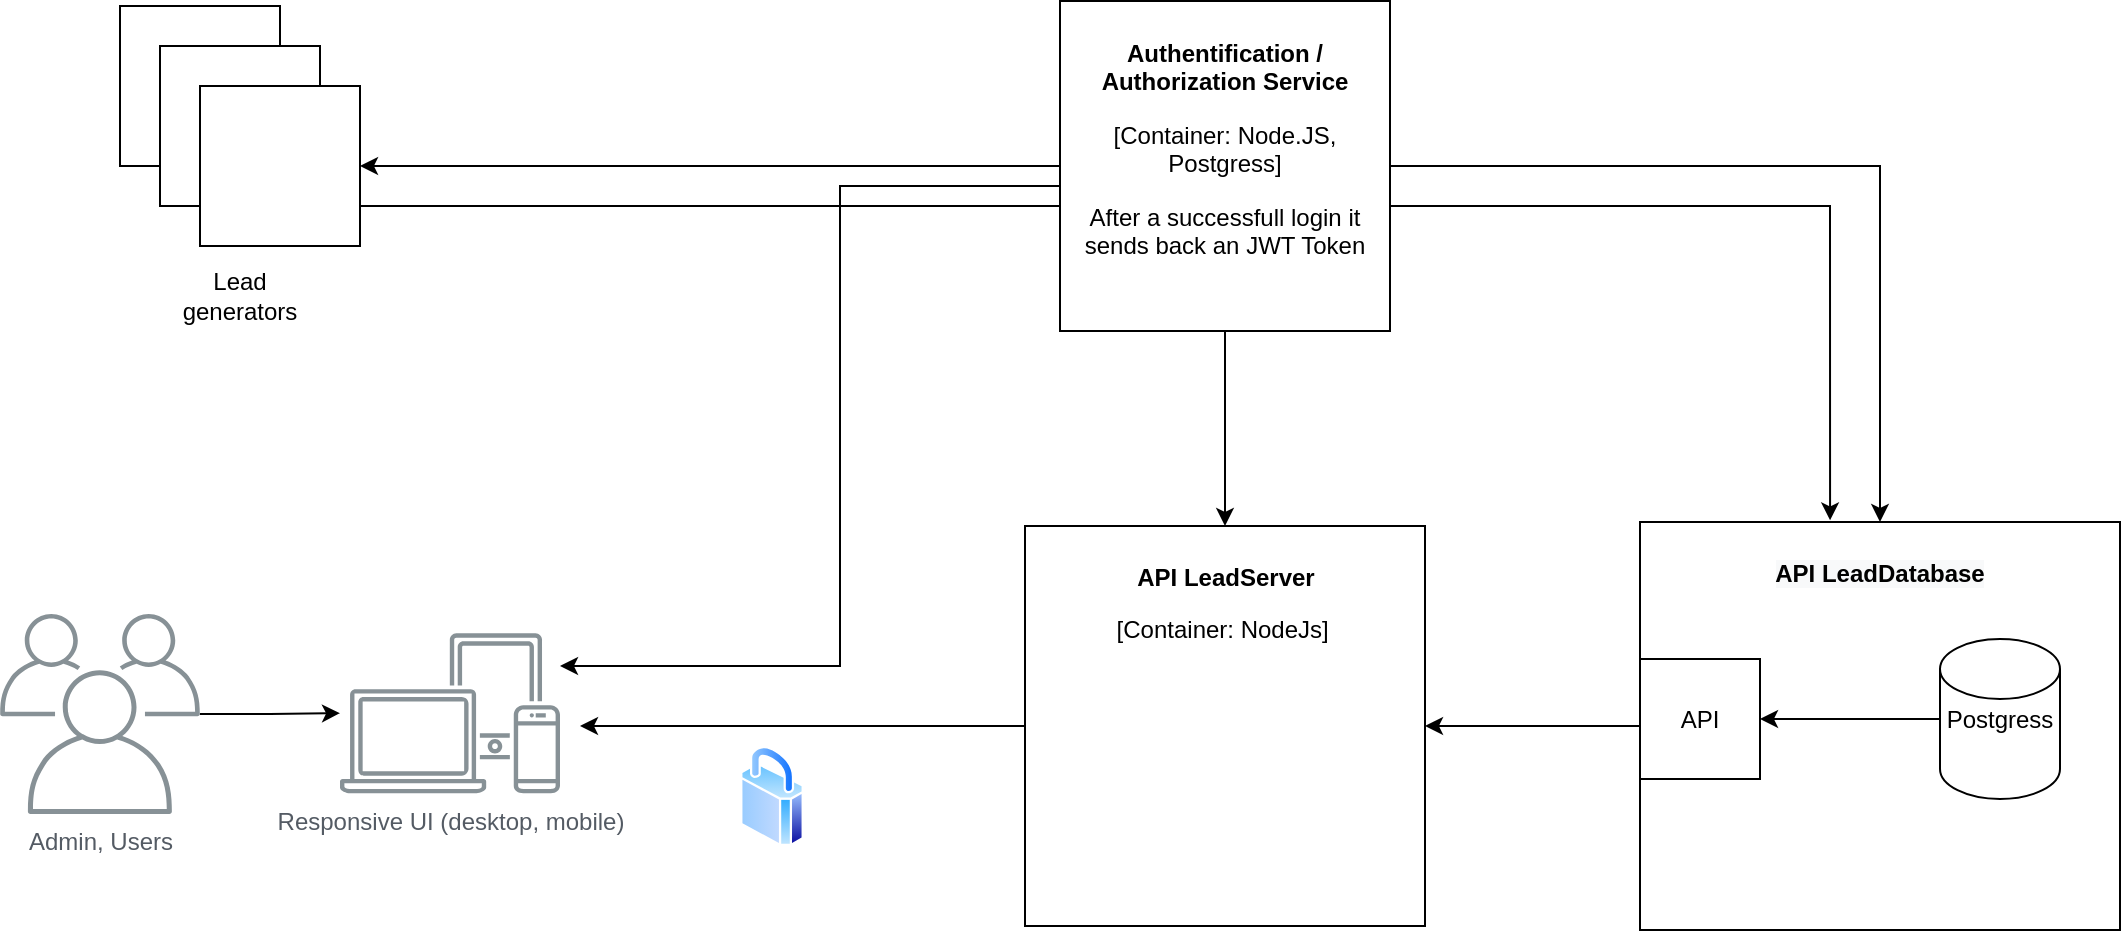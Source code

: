 <mxfile version="13.6.3" type="github">
  <diagram id="Ht1M8jgEwFfnCIfOTk4-" name="Page-1">
    <mxGraphModel dx="1186" dy="764" grid="1" gridSize="10" guides="1" tooltips="1" connect="1" arrows="1" fold="1" page="1" pageScale="1" pageWidth="1169" pageHeight="827" math="0" shadow="0">
      <root>
        <mxCell id="0" />
        <mxCell id="1" parent="0" />
        <mxCell id="2UL43dvejnL108hBSJkL-25" style="edgeStyle=orthogonalEdgeStyle;rounded=0;orthogonalLoop=1;jettySize=auto;html=1;exitX=1;exitY=0.75;exitDx=0;exitDy=0;entryX=0.396;entryY=-0.004;entryDx=0;entryDy=0;entryPerimeter=0;" edge="1" parent="1" source="2UL43dvejnL108hBSJkL-16" target="2UL43dvejnL108hBSJkL-11">
          <mxGeometry relative="1" as="geometry" />
        </mxCell>
        <mxCell id="2UL43dvejnL108hBSJkL-7" value="" style="edgeStyle=orthogonalEdgeStyle;rounded=0;orthogonalLoop=1;jettySize=auto;html=1;" edge="1" parent="1" source="2UL43dvejnL108hBSJkL-3" target="2UL43dvejnL108hBSJkL-5">
          <mxGeometry relative="1" as="geometry" />
        </mxCell>
        <mxCell id="2UL43dvejnL108hBSJkL-3" value="Admin, Users" style="outlineConnect=0;gradientColor=none;fontColor=#545B64;strokeColor=none;fillColor=#879196;dashed=0;verticalLabelPosition=bottom;verticalAlign=top;align=center;html=1;fontSize=12;fontStyle=0;aspect=fixed;shape=mxgraph.aws4.illustration_users;pointerEvents=1" vertex="1" parent="1">
          <mxGeometry x="40" y="474" width="100" height="100" as="geometry" />
        </mxCell>
        <mxCell id="2UL43dvejnL108hBSJkL-5" value="Responsive UI (desktop, mobile)" style="outlineConnect=0;gradientColor=none;fontColor=#545B64;strokeColor=none;fillColor=#879196;dashed=0;verticalLabelPosition=bottom;verticalAlign=top;align=center;html=1;fontSize=12;fontStyle=0;aspect=fixed;shape=mxgraph.aws4.illustration_devices;pointerEvents=1" vertex="1" parent="1">
          <mxGeometry x="210" y="483.5" width="110" height="80.3" as="geometry" />
        </mxCell>
        <mxCell id="2UL43dvejnL108hBSJkL-8" value="" style="aspect=fixed;perimeter=ellipsePerimeter;html=1;align=center;shadow=0;dashed=0;spacingTop=3;image;image=img/lib/active_directory/secure.svg;" vertex="1" parent="1">
          <mxGeometry x="410" y="540" width="32" height="50" as="geometry" />
        </mxCell>
        <mxCell id="2UL43dvejnL108hBSJkL-23" style="edgeStyle=orthogonalEdgeStyle;rounded=0;orthogonalLoop=1;jettySize=auto;html=1;exitX=0;exitY=0.5;exitDx=0;exitDy=0;" edge="1" parent="1" source="2UL43dvejnL108hBSJkL-10">
          <mxGeometry relative="1" as="geometry">
            <mxPoint x="330" y="530" as="targetPoint" />
          </mxGeometry>
        </mxCell>
        <mxCell id="2UL43dvejnL108hBSJkL-10" value="&lt;p&gt;&lt;b&gt;API LeadServer&lt;/b&gt;&lt;/p&gt;&lt;div&gt;[Container: NodeJs]&amp;nbsp;&lt;/div&gt;" style="whiteSpace=wrap;html=1;aspect=fixed;verticalAlign=top;" vertex="1" parent="1">
          <mxGeometry x="552.5" y="430" width="200" height="200" as="geometry" />
        </mxCell>
        <mxCell id="2UL43dvejnL108hBSJkL-27" value="" style="edgeStyle=orthogonalEdgeStyle;rounded=0;orthogonalLoop=1;jettySize=auto;html=1;" edge="1" parent="1" source="2UL43dvejnL108hBSJkL-11" target="2UL43dvejnL108hBSJkL-10">
          <mxGeometry relative="1" as="geometry" />
        </mxCell>
        <mxCell id="2UL43dvejnL108hBSJkL-11" value="&lt;p style=&quot;color: rgb(0 , 0 , 0) ; font-family: &amp;#34;helvetica&amp;#34; ; font-size: 12px ; font-style: normal ; font-weight: 400 ; letter-spacing: normal ; text-align: center ; text-indent: 0px ; text-transform: none ; word-spacing: 0px ; background-color: rgb(248 , 249 , 250)&quot;&gt;&lt;b&gt;API LeadDatabase&lt;/b&gt;&lt;/p&gt;" style="rounded=0;whiteSpace=wrap;html=1;verticalAlign=top;" vertex="1" parent="1">
          <mxGeometry x="860" y="428" width="240" height="204" as="geometry" />
        </mxCell>
        <mxCell id="2UL43dvejnL108hBSJkL-13" value="" style="edgeStyle=orthogonalEdgeStyle;rounded=0;orthogonalLoop=1;jettySize=auto;html=1;" edge="1" parent="1" source="2UL43dvejnL108hBSJkL-12" target="2UL43dvejnL108hBSJkL-10">
          <mxGeometry relative="1" as="geometry" />
        </mxCell>
        <mxCell id="2UL43dvejnL108hBSJkL-18" style="edgeStyle=orthogonalEdgeStyle;rounded=0;orthogonalLoop=1;jettySize=auto;html=1;exitX=0;exitY=0.5;exitDx=0;exitDy=0;entryX=1;entryY=0.5;entryDx=0;entryDy=0;" edge="1" parent="1" source="2UL43dvejnL108hBSJkL-12" target="2UL43dvejnL108hBSJkL-16">
          <mxGeometry relative="1" as="geometry" />
        </mxCell>
        <mxCell id="2UL43dvejnL108hBSJkL-19" style="edgeStyle=orthogonalEdgeStyle;rounded=0;orthogonalLoop=1;jettySize=auto;html=1;exitX=0;exitY=0.5;exitDx=0;exitDy=0;" edge="1" parent="1" source="2UL43dvejnL108hBSJkL-12" target="2UL43dvejnL108hBSJkL-5">
          <mxGeometry relative="1" as="geometry">
            <Array as="points">
              <mxPoint x="570" y="260" />
              <mxPoint x="460" y="260" />
              <mxPoint x="460" y="500" />
            </Array>
          </mxGeometry>
        </mxCell>
        <mxCell id="2UL43dvejnL108hBSJkL-24" style="edgeStyle=orthogonalEdgeStyle;rounded=0;orthogonalLoop=1;jettySize=auto;html=1;exitX=1;exitY=0.5;exitDx=0;exitDy=0;" edge="1" parent="1" source="2UL43dvejnL108hBSJkL-12" target="2UL43dvejnL108hBSJkL-11">
          <mxGeometry relative="1" as="geometry" />
        </mxCell>
        <mxCell id="2UL43dvejnL108hBSJkL-12" value="&lt;p&gt;&lt;b&gt;Authentification / Authorization Service&lt;/b&gt;&lt;/p&gt;&lt;p&gt;[Container: Node.JS, Postgress]&lt;/p&gt;&lt;p&gt;After a successfull login it sends back an JWT Token&lt;/p&gt;" style="whiteSpace=wrap;html=1;aspect=fixed;verticalAlign=top;horizontal=1;" vertex="1" parent="1">
          <mxGeometry x="570" y="167.5" width="165" height="165" as="geometry" />
        </mxCell>
        <mxCell id="2UL43dvejnL108hBSJkL-14" value="" style="whiteSpace=wrap;html=1;aspect=fixed;" vertex="1" parent="1">
          <mxGeometry x="100" y="170" width="80" height="80" as="geometry" />
        </mxCell>
        <mxCell id="2UL43dvejnL108hBSJkL-15" value="" style="whiteSpace=wrap;html=1;aspect=fixed;" vertex="1" parent="1">
          <mxGeometry x="120" y="190" width="80" height="80" as="geometry" />
        </mxCell>
        <mxCell id="2UL43dvejnL108hBSJkL-16" value="" style="whiteSpace=wrap;html=1;aspect=fixed;" vertex="1" parent="1">
          <mxGeometry x="140" y="210" width="80" height="80" as="geometry" />
        </mxCell>
        <mxCell id="2UL43dvejnL108hBSJkL-20" value="API" style="rounded=0;whiteSpace=wrap;html=1;" vertex="1" parent="1">
          <mxGeometry x="860" y="496.5" width="60" height="60" as="geometry" />
        </mxCell>
        <mxCell id="2UL43dvejnL108hBSJkL-22" value="" style="edgeStyle=orthogonalEdgeStyle;rounded=0;orthogonalLoop=1;jettySize=auto;html=1;" edge="1" parent="1" source="2UL43dvejnL108hBSJkL-21" target="2UL43dvejnL108hBSJkL-20">
          <mxGeometry relative="1" as="geometry" />
        </mxCell>
        <mxCell id="2UL43dvejnL108hBSJkL-21" value="Postgress" style="shape=cylinder2;whiteSpace=wrap;html=1;boundedLbl=1;backgroundOutline=1;size=15;" vertex="1" parent="1">
          <mxGeometry x="1010" y="486.5" width="60" height="80" as="geometry" />
        </mxCell>
        <mxCell id="2UL43dvejnL108hBSJkL-26" value="Lead generators" style="text;html=1;strokeColor=none;fillColor=none;align=center;verticalAlign=middle;whiteSpace=wrap;rounded=0;" vertex="1" parent="1">
          <mxGeometry x="140" y="305" width="40" height="20" as="geometry" />
        </mxCell>
      </root>
    </mxGraphModel>
  </diagram>
</mxfile>
